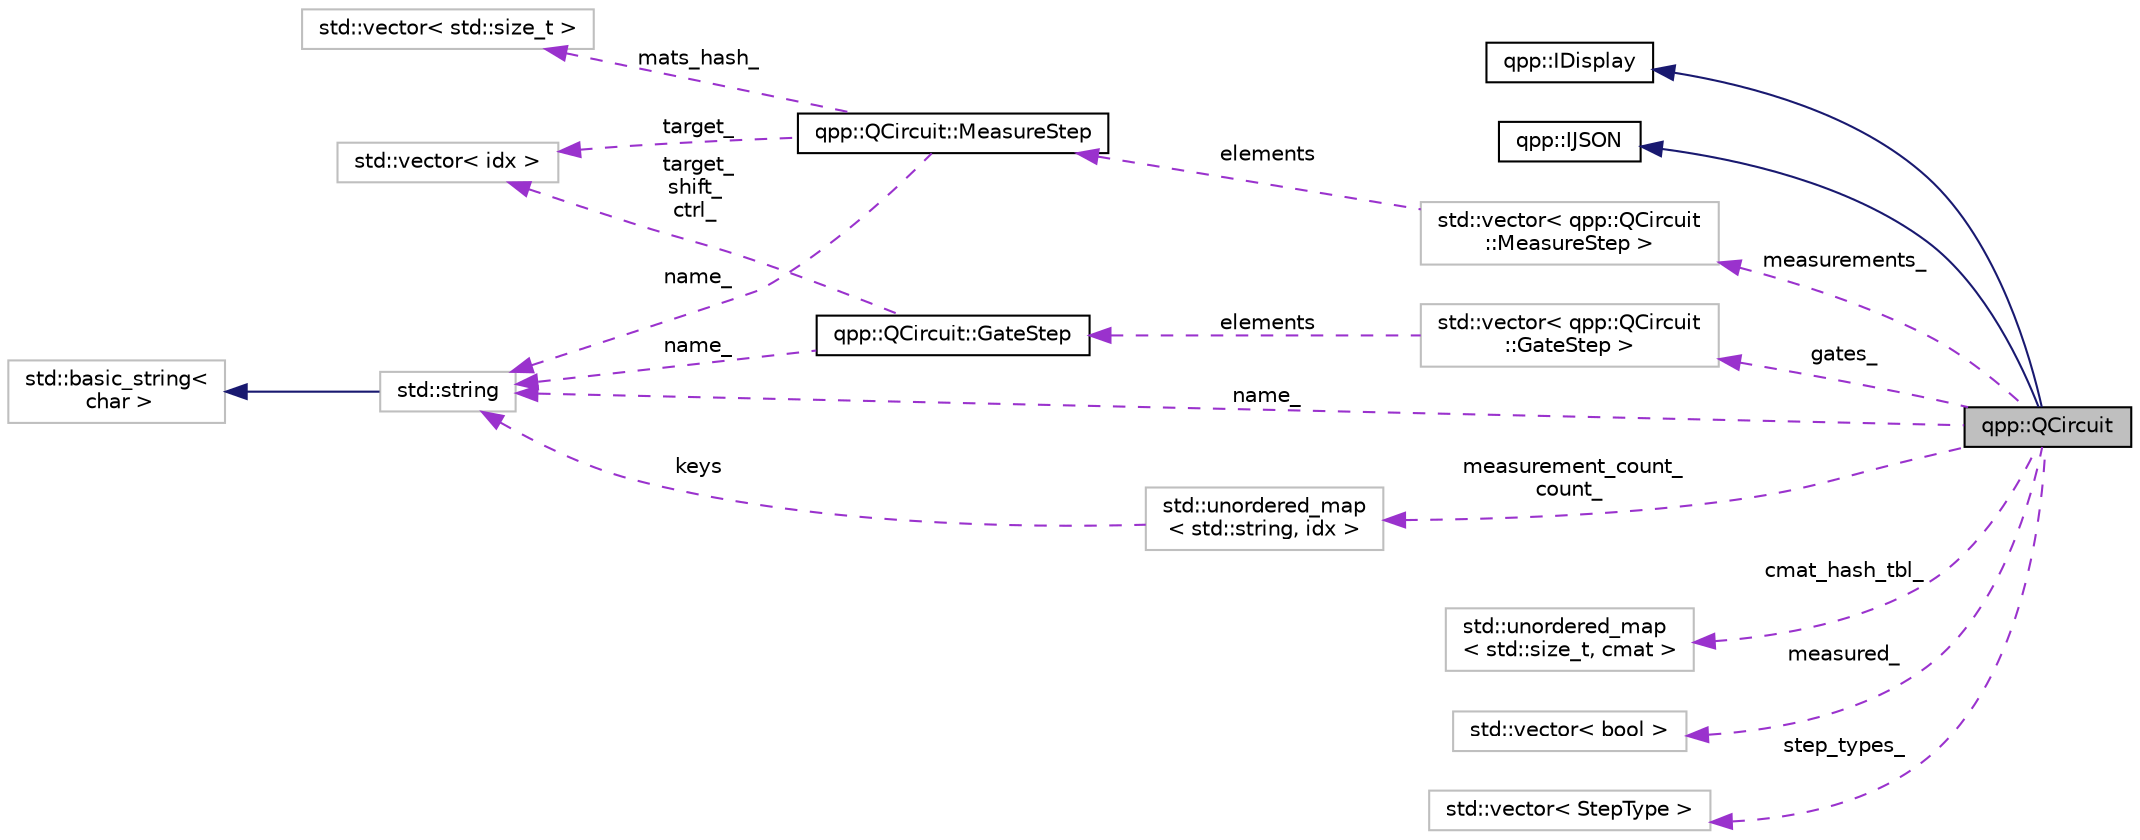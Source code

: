 digraph "qpp::QCircuit"
{
  edge [fontname="Helvetica",fontsize="10",labelfontname="Helvetica",labelfontsize="10"];
  node [fontname="Helvetica",fontsize="10",shape=record];
  rankdir="LR";
  Node3 [label="qpp::QCircuit",height=0.2,width=0.4,color="black", fillcolor="grey75", style="filled", fontcolor="black"];
  Node4 -> Node3 [dir="back",color="midnightblue",fontsize="10",style="solid",fontname="Helvetica"];
  Node4 [label="qpp::IDisplay",height=0.2,width=0.4,color="black", fillcolor="white", style="filled",URL="$classqpp_1_1_i_display.html",tooltip="Abstract class (interface) that mandates the definition of virtual std::ostream& display(std::ostream..."];
  Node5 -> Node3 [dir="back",color="midnightblue",fontsize="10",style="solid",fontname="Helvetica"];
  Node5 [label="qpp::IJSON",height=0.2,width=0.4,color="black", fillcolor="white", style="filled",URL="$classqpp_1_1_i_j_s_o_n.html",tooltip="Abstract class (interface) that mandates the definition of very basic JSON serialization support..."];
  Node6 -> Node3 [dir="back",color="darkorchid3",fontsize="10",style="dashed",label=" measurement_count_\ncount_" ,fontname="Helvetica"];
  Node6 [label="std::unordered_map\l\< std::string, idx \>",height=0.2,width=0.4,color="grey75", fillcolor="white", style="filled"];
  Node7 -> Node6 [dir="back",color="darkorchid3",fontsize="10",style="dashed",label=" keys" ,fontname="Helvetica"];
  Node7 [label="std::string",height=0.2,width=0.4,color="grey75", fillcolor="white", style="filled",tooltip="STL class. "];
  Node8 -> Node7 [dir="back",color="midnightblue",fontsize="10",style="solid",fontname="Helvetica"];
  Node8 [label="std::basic_string\<\l char \>",height=0.2,width=0.4,color="grey75", fillcolor="white", style="filled",tooltip="STL class. "];
  Node9 -> Node3 [dir="back",color="darkorchid3",fontsize="10",style="dashed",label=" measurements_" ,fontname="Helvetica"];
  Node9 [label="std::vector\< qpp::QCircuit\l::MeasureStep \>",height=0.2,width=0.4,color="grey75", fillcolor="white", style="filled"];
  Node10 -> Node9 [dir="back",color="darkorchid3",fontsize="10",style="dashed",label=" elements" ,fontname="Helvetica"];
  Node10 [label="qpp::QCircuit::MeasureStep",height=0.2,width=0.4,color="black", fillcolor="white", style="filled",URL="$structqpp_1_1_q_circuit_1_1_measure_step.html",tooltip="One step consisting only of measurements in the circuit. "];
  Node11 -> Node10 [dir="back",color="darkorchid3",fontsize="10",style="dashed",label=" mats_hash_" ,fontname="Helvetica"];
  Node11 [label="std::vector\< std::size_t \>",height=0.2,width=0.4,color="grey75", fillcolor="white", style="filled"];
  Node12 -> Node10 [dir="back",color="darkorchid3",fontsize="10",style="dashed",label=" target_" ,fontname="Helvetica"];
  Node12 [label="std::vector\< idx \>",height=0.2,width=0.4,color="grey75", fillcolor="white", style="filled"];
  Node7 -> Node10 [dir="back",color="darkorchid3",fontsize="10",style="dashed",label=" name_" ,fontname="Helvetica"];
  Node13 -> Node3 [dir="back",color="darkorchid3",fontsize="10",style="dashed",label=" gates_" ,fontname="Helvetica"];
  Node13 [label="std::vector\< qpp::QCircuit\l::GateStep \>",height=0.2,width=0.4,color="grey75", fillcolor="white", style="filled"];
  Node14 -> Node13 [dir="back",color="darkorchid3",fontsize="10",style="dashed",label=" elements" ,fontname="Helvetica"];
  Node14 [label="qpp::QCircuit::GateStep",height=0.2,width=0.4,color="black", fillcolor="white", style="filled",URL="$structqpp_1_1_q_circuit_1_1_gate_step.html",tooltip="One step consisting only of gates/operators in the circuit. "];
  Node12 -> Node14 [dir="back",color="darkorchid3",fontsize="10",style="dashed",label=" target_\nshift_\nctrl_" ,fontname="Helvetica"];
  Node7 -> Node14 [dir="back",color="darkorchid3",fontsize="10",style="dashed",label=" name_" ,fontname="Helvetica"];
  Node7 -> Node3 [dir="back",color="darkorchid3",fontsize="10",style="dashed",label=" name_" ,fontname="Helvetica"];
  Node15 -> Node3 [dir="back",color="darkorchid3",fontsize="10",style="dashed",label=" cmat_hash_tbl_" ,fontname="Helvetica"];
  Node15 [label="std::unordered_map\l\< std::size_t, cmat \>",height=0.2,width=0.4,color="grey75", fillcolor="white", style="filled"];
  Node16 -> Node3 [dir="back",color="darkorchid3",fontsize="10",style="dashed",label=" measured_" ,fontname="Helvetica"];
  Node16 [label="std::vector\< bool \>",height=0.2,width=0.4,color="grey75", fillcolor="white", style="filled"];
  Node17 -> Node3 [dir="back",color="darkorchid3",fontsize="10",style="dashed",label=" step_types_" ,fontname="Helvetica"];
  Node17 [label="std::vector\< StepType \>",height=0.2,width=0.4,color="grey75", fillcolor="white", style="filled"];
}
